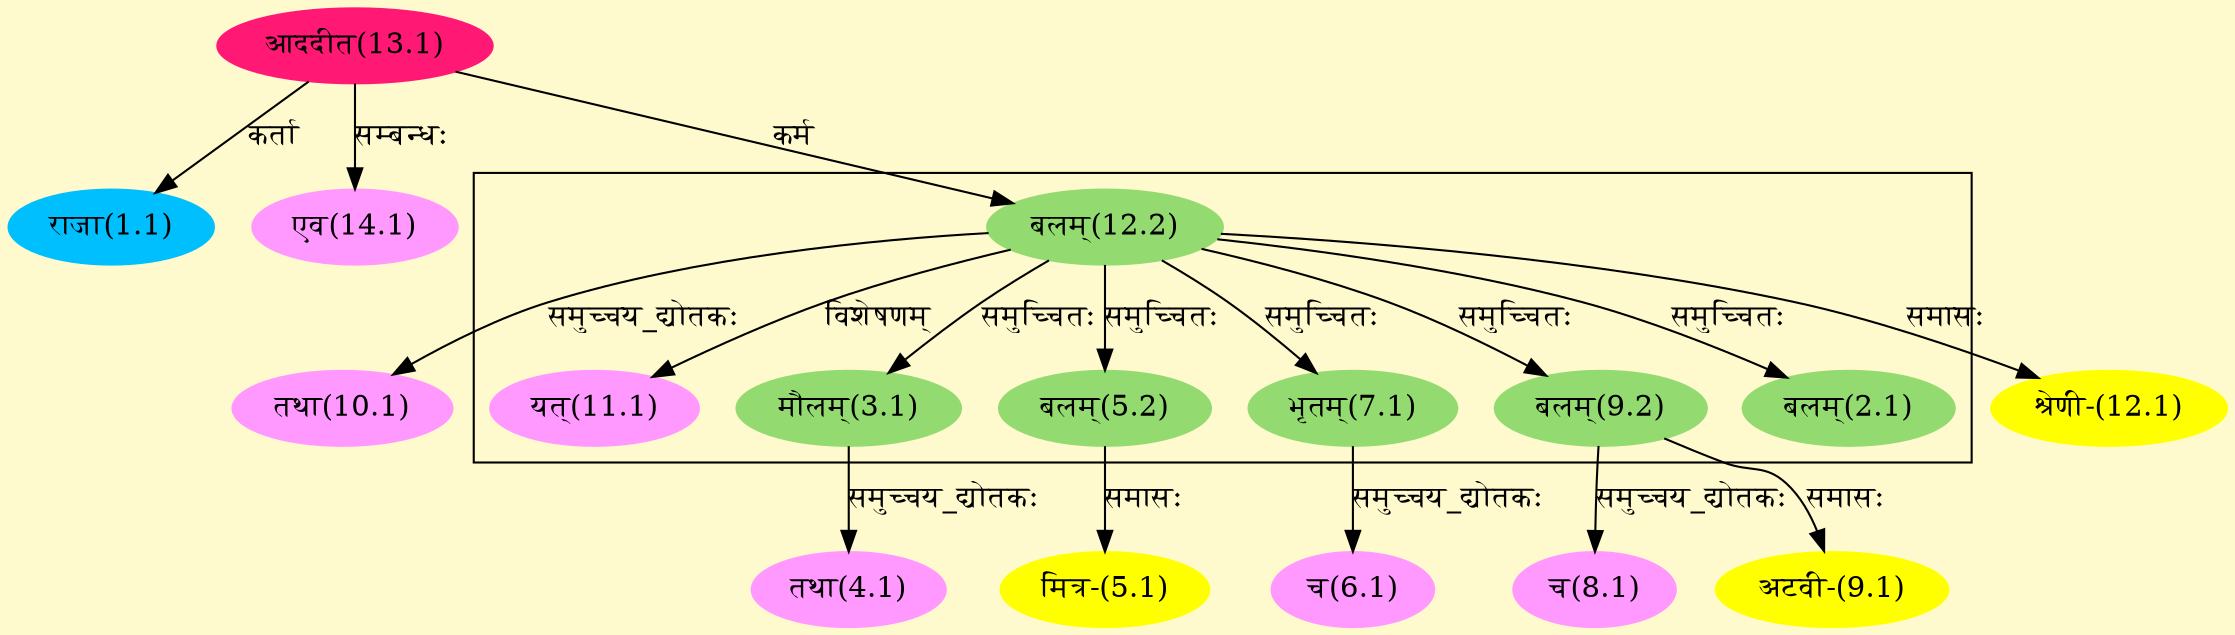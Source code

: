 digraph G{
rankdir=BT;
 compound=true;
 bgcolor="lemonchiffon1";

subgraph cluster_1{
Node2_1 [style=filled, color="#93DB70" label = "बलम्(2.1)"]
Node12_2 [style=filled, color="#93DB70" label = "बलम्(12.2)"]
Node3_1 [style=filled, color="#93DB70" label = "मौलम्(3.1)"]
Node5_2 [style=filled, color="#93DB70" label = "बलम्(5.2)"]
Node7_1 [style=filled, color="#93DB70" label = "भृतम्(7.1)"]
Node9_2 [style=filled, color="#93DB70" label = "बलम्(9.2)"]
Node11_1 [style=filled, color="#FF99FF" label = "यत्(11.1)"]

}
Node1_1 [style=filled, color="#00BFFF" label = "राजा(1.1)"]
Node13_1 [style=filled, color="#FF1975" label = "आददीत(13.1)"]
Node4_1 [style=filled, color="#FF99FF" label = "तथा(4.1)"]
Node3_1 [style=filled, color="#93DB70" label = "मौलम्(3.1)"]
Node5_1 [style=filled, color="#FFFF00" label = "मित्र-(5.1)"]
Node5_2 [style=filled, color="#93DB70" label = "बलम्(5.2)"]
Node6_1 [style=filled, color="#FF99FF" label = "च(6.1)"]
Node7_1 [style=filled, color="#93DB70" label = "भृतम्(7.1)"]
Node8_1 [style=filled, color="#FF99FF" label = "च(8.1)"]
Node9_2 [style=filled, color="#93DB70" label = "बलम्(9.2)"]
Node9_1 [style=filled, color="#FFFF00" label = "अटवी-(9.1)"]
Node10_1 [style=filled, color="#FF99FF" label = "तथा(10.1)"]
Node12_2 [style=filled, color="#93DB70" label = "बलम्(12.2)"]
Node12_1 [style=filled, color="#FFFF00" label = "श्रेणी-(12.1)"]
Node [style=filled, color="" label = "()"]
Node14_1 [style=filled, color="#FF99FF" label = "एव(14.1)"]
/* Start of Relations section */

Node1_1 -> Node13_1 [  label="कर्ता"  dir="back" ]
Node2_1 -> Node12_2 [  label="समुच्चितः"  dir="back" ]
Node3_1 -> Node12_2 [  label="समुच्चितः"  dir="back" ]
Node4_1 -> Node3_1 [  label="समुच्चय_द्योतकः"  dir="back" ]
Node5_1 -> Node5_2 [  label="समासः"  dir="back" ]
Node5_2 -> Node12_2 [  label="समुच्चितः"  dir="back" ]
Node6_1 -> Node7_1 [  label="समुच्चय_द्योतकः"  dir="back" ]
Node7_1 -> Node12_2 [  label="समुच्चितः"  dir="back" ]
Node8_1 -> Node9_2 [  label="समुच्चय_द्योतकः"  dir="back" ]
Node9_1 -> Node9_2 [  label="समासः"  dir="back" ]
Node9_2 -> Node12_2 [  label="समुच्चितः"  dir="back" ]
Node10_1 -> Node12_2 [  label="समुच्चय_द्योतकः"  dir="back" ]
Node11_1 -> Node12_2 [  label="विशेषणम्"  dir="back" ]
Node12_1 -> Node12_2 [  label="समासः"  dir="back" ]
Node12_2 -> Node13_1 [  label="कर्म"  dir="back" ]
Node14_1 -> Node13_1 [  label="सम्बन्धः"  dir="back" ]
}
